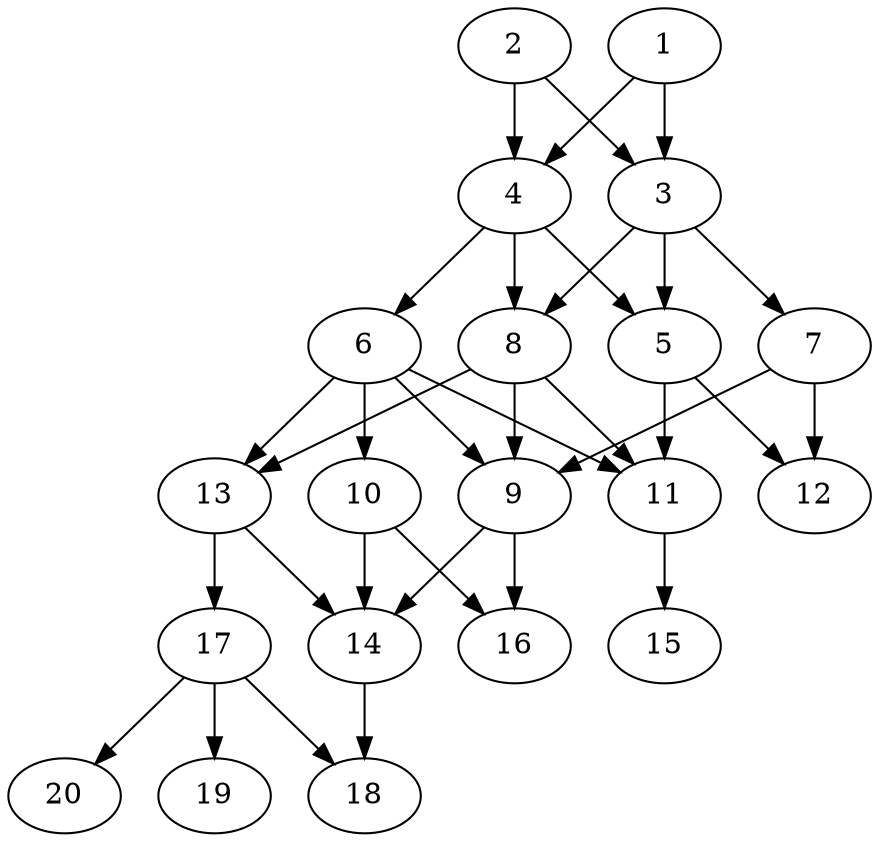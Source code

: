 // DAG automatically generated by daggen at Tue Jul 23 14:27:02 2019
// ./daggen --dot -n 20 --ccr 0.3 --fat 0.5 --regular 0.5 --density 0.7 --mindata 5242880 --maxdata 52428800 
digraph G {
  1 [size="53773653", alpha="0.17", expect_size="16132096"] 
  1 -> 3 [size ="16132096"]
  1 -> 4 [size ="16132096"]
  2 [size="135932587", alpha="0.02", expect_size="40779776"] 
  2 -> 3 [size ="40779776"]
  2 -> 4 [size ="40779776"]
  3 [size="89681920", alpha="0.15", expect_size="26904576"] 
  3 -> 5 [size ="26904576"]
  3 -> 7 [size ="26904576"]
  3 -> 8 [size ="26904576"]
  4 [size="69000533", alpha="0.01", expect_size="20700160"] 
  4 -> 5 [size ="20700160"]
  4 -> 6 [size ="20700160"]
  4 -> 8 [size ="20700160"]
  5 [size="166488747", alpha="0.11", expect_size="49946624"] 
  5 -> 11 [size ="49946624"]
  5 -> 12 [size ="49946624"]
  6 [size="29880320", alpha="0.06", expect_size="8964096"] 
  6 -> 9 [size ="8964096"]
  6 -> 10 [size ="8964096"]
  6 -> 11 [size ="8964096"]
  6 -> 13 [size ="8964096"]
  7 [size="46387200", alpha="0.00", expect_size="13916160"] 
  7 -> 9 [size ="13916160"]
  7 -> 12 [size ="13916160"]
  8 [size="123685547", alpha="0.18", expect_size="37105664"] 
  8 -> 9 [size ="37105664"]
  8 -> 11 [size ="37105664"]
  8 -> 13 [size ="37105664"]
  9 [size="36850347", alpha="0.02", expect_size="11055104"] 
  9 -> 14 [size ="11055104"]
  9 -> 16 [size ="11055104"]
  10 [size="138117120", alpha="0.13", expect_size="41435136"] 
  10 -> 14 [size ="41435136"]
  10 -> 16 [size ="41435136"]
  11 [size="94853120", alpha="0.19", expect_size="28455936"] 
  11 -> 15 [size ="28455936"]
  12 [size="71246507", alpha="0.05", expect_size="21373952"] 
  13 [size="88275627", alpha="0.04", expect_size="26482688"] 
  13 -> 14 [size ="26482688"]
  13 -> 17 [size ="26482688"]
  14 [size="46704640", alpha="0.20", expect_size="14011392"] 
  14 -> 18 [size ="14011392"]
  15 [size="53411840", alpha="0.01", expect_size="16023552"] 
  16 [size="143755947", alpha="0.04", expect_size="43126784"] 
  17 [size="34897920", alpha="0.14", expect_size="10469376"] 
  17 -> 18 [size ="10469376"]
  17 -> 19 [size ="10469376"]
  17 -> 20 [size ="10469376"]
  18 [size="36369067", alpha="0.10", expect_size="10910720"] 
  19 [size="23476907", alpha="0.07", expect_size="7043072"] 
  20 [size="38051840", alpha="0.19", expect_size="11415552"] 
}
